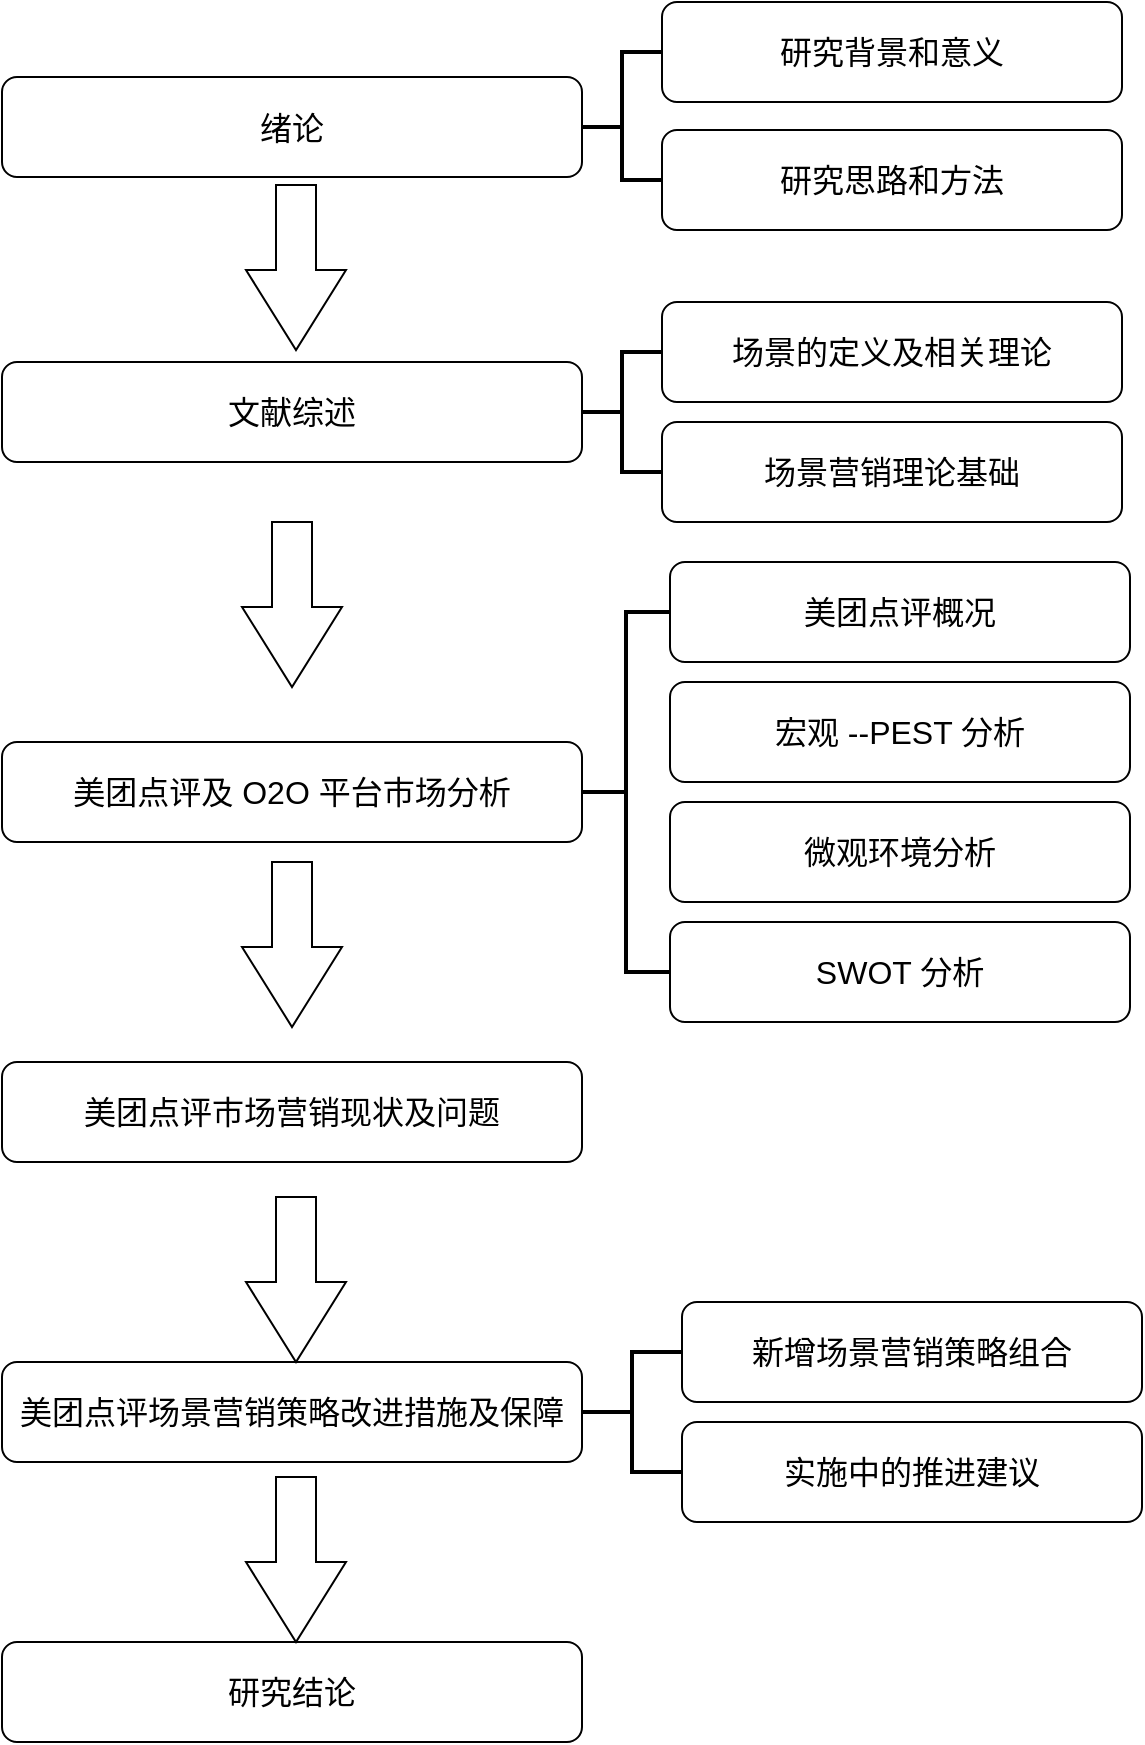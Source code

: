 <mxfile version="17.1.2" type="github" pages="6">
  <diagram id="SaLpI0_s9lk5tGEbdPId" name="论文结构">
    <mxGraphModel dx="1422" dy="839" grid="1" gridSize="10" guides="1" tooltips="1" connect="1" arrows="1" fold="1" page="1" pageScale="1" pageWidth="827" pageHeight="1169" math="0" shadow="0">
      <root>
        <mxCell id="0" />
        <mxCell id="1" parent="0" />
        <mxCell id="WxnzLoYYmN1zZSsANd7I-31" style="edgeStyle=orthogonalEdgeStyle;rounded=0;orthogonalLoop=1;jettySize=auto;html=1;entryX=0;entryY=0.5;entryDx=0;entryDy=0;fontSize=16;startArrow=none;startFill=0;endArrow=none;endFill=0;strokeWidth=2;" parent="1" source="WxnzLoYYmN1zZSsANd7I-1" target="WxnzLoYYmN1zZSsANd7I-8" edge="1">
          <mxGeometry relative="1" as="geometry" />
        </mxCell>
        <mxCell id="WxnzLoYYmN1zZSsANd7I-32" style="edgeStyle=orthogonalEdgeStyle;rounded=0;orthogonalLoop=1;jettySize=auto;html=1;entryX=0;entryY=0.5;entryDx=0;entryDy=0;fontSize=16;startArrow=none;startFill=0;endArrow=none;endFill=0;strokeWidth=2;" parent="1" source="WxnzLoYYmN1zZSsANd7I-1" target="WxnzLoYYmN1zZSsANd7I-9" edge="1">
          <mxGeometry relative="1" as="geometry" />
        </mxCell>
        <mxCell id="WxnzLoYYmN1zZSsANd7I-1" value="绪论" style="rounded=1;whiteSpace=wrap;html=1;fontSize=16;" parent="1" vertex="1">
          <mxGeometry x="80" y="237.5" width="290" height="50" as="geometry" />
        </mxCell>
        <mxCell id="WxnzLoYYmN1zZSsANd7I-33" style="edgeStyle=orthogonalEdgeStyle;rounded=0;orthogonalLoop=1;jettySize=auto;html=1;entryX=0;entryY=0.5;entryDx=0;entryDy=0;fontSize=16;startArrow=none;startFill=0;endArrow=none;endFill=0;strokeWidth=2;" parent="1" source="WxnzLoYYmN1zZSsANd7I-2" target="WxnzLoYYmN1zZSsANd7I-12" edge="1">
          <mxGeometry relative="1" as="geometry" />
        </mxCell>
        <mxCell id="WxnzLoYYmN1zZSsANd7I-34" style="edgeStyle=orthogonalEdgeStyle;rounded=0;orthogonalLoop=1;jettySize=auto;html=1;entryX=0;entryY=0.5;entryDx=0;entryDy=0;fontSize=16;startArrow=none;startFill=0;endArrow=none;endFill=0;strokeWidth=2;" parent="1" source="WxnzLoYYmN1zZSsANd7I-2" target="WxnzLoYYmN1zZSsANd7I-13" edge="1">
          <mxGeometry relative="1" as="geometry" />
        </mxCell>
        <mxCell id="WxnzLoYYmN1zZSsANd7I-2" value="文献综述" style="rounded=1;whiteSpace=wrap;html=1;fontSize=16;" parent="1" vertex="1">
          <mxGeometry x="80" y="380" width="290" height="50" as="geometry" />
        </mxCell>
        <mxCell id="WxnzLoYYmN1zZSsANd7I-35" style="edgeStyle=orthogonalEdgeStyle;rounded=0;orthogonalLoop=1;jettySize=auto;html=1;entryX=0;entryY=0.5;entryDx=0;entryDy=0;fontSize=16;startArrow=none;startFill=0;endArrow=none;endFill=0;strokeWidth=2;" parent="1" source="WxnzLoYYmN1zZSsANd7I-3" target="WxnzLoYYmN1zZSsANd7I-14" edge="1">
          <mxGeometry relative="1" as="geometry" />
        </mxCell>
        <mxCell id="WxnzLoYYmN1zZSsANd7I-36" style="edgeStyle=orthogonalEdgeStyle;rounded=0;orthogonalLoop=1;jettySize=auto;html=1;entryX=0;entryY=0.5;entryDx=0;entryDy=0;fontSize=16;startArrow=none;startFill=0;endArrow=none;endFill=0;strokeWidth=2;" parent="1" source="WxnzLoYYmN1zZSsANd7I-3" target="WxnzLoYYmN1zZSsANd7I-17" edge="1">
          <mxGeometry relative="1" as="geometry" />
        </mxCell>
        <mxCell id="WxnzLoYYmN1zZSsANd7I-3" value="美团点评及 O2O 平台市场分析" style="rounded=1;whiteSpace=wrap;html=1;fontSize=16;" parent="1" vertex="1">
          <mxGeometry x="80" y="570" width="290" height="50" as="geometry" />
        </mxCell>
        <mxCell id="WxnzLoYYmN1zZSsANd7I-4" value="美团点评市场营销现状及问题" style="rounded=1;whiteSpace=wrap;html=1;fontSize=16;" parent="1" vertex="1">
          <mxGeometry x="80" y="730" width="290" height="50" as="geometry" />
        </mxCell>
        <mxCell id="WxnzLoYYmN1zZSsANd7I-23" style="edgeStyle=orthogonalEdgeStyle;rounded=0;orthogonalLoop=1;jettySize=auto;html=1;entryX=0;entryY=0.5;entryDx=0;entryDy=0;fontSize=16;strokeWidth=2;startArrow=none;startFill=0;endArrow=none;endFill=0;" parent="1" source="WxnzLoYYmN1zZSsANd7I-5" target="WxnzLoYYmN1zZSsANd7I-20" edge="1">
          <mxGeometry relative="1" as="geometry" />
        </mxCell>
        <mxCell id="WxnzLoYYmN1zZSsANd7I-24" style="edgeStyle=orthogonalEdgeStyle;rounded=0;orthogonalLoop=1;jettySize=auto;html=1;entryX=0;entryY=0.5;entryDx=0;entryDy=0;fontSize=16;strokeWidth=2;endArrow=none;endFill=0;" parent="1" source="WxnzLoYYmN1zZSsANd7I-5" target="WxnzLoYYmN1zZSsANd7I-21" edge="1">
          <mxGeometry relative="1" as="geometry" />
        </mxCell>
        <mxCell id="WxnzLoYYmN1zZSsANd7I-5" value="美团点评场景营销策略改进措施及保障" style="rounded=1;whiteSpace=wrap;html=1;fontSize=16;" parent="1" vertex="1">
          <mxGeometry x="80" y="880" width="290" height="50" as="geometry" />
        </mxCell>
        <mxCell id="WxnzLoYYmN1zZSsANd7I-6" value="研究结论" style="rounded=1;whiteSpace=wrap;html=1;fontSize=16;" parent="1" vertex="1">
          <mxGeometry x="80" y="1020" width="290" height="50" as="geometry" />
        </mxCell>
        <mxCell id="WxnzLoYYmN1zZSsANd7I-8" value="研究背景和意义" style="rounded=1;whiteSpace=wrap;html=1;fontSize=16;" parent="1" vertex="1">
          <mxGeometry x="410" y="200" width="230" height="50" as="geometry" />
        </mxCell>
        <mxCell id="WxnzLoYYmN1zZSsANd7I-9" value="研究思路和方法" style="rounded=1;whiteSpace=wrap;html=1;fontSize=16;" parent="1" vertex="1">
          <mxGeometry x="410" y="264" width="230" height="50" as="geometry" />
        </mxCell>
        <mxCell id="WxnzLoYYmN1zZSsANd7I-12" value="场景的定义及相关理论" style="rounded=1;whiteSpace=wrap;html=1;fontSize=16;" parent="1" vertex="1">
          <mxGeometry x="410" y="350" width="230" height="50" as="geometry" />
        </mxCell>
        <mxCell id="WxnzLoYYmN1zZSsANd7I-13" value="场景营销理论基础" style="rounded=1;whiteSpace=wrap;html=1;fontSize=16;" parent="1" vertex="1">
          <mxGeometry x="410" y="410" width="230" height="50" as="geometry" />
        </mxCell>
        <mxCell id="WxnzLoYYmN1zZSsANd7I-14" value="美团点评概况" style="rounded=1;whiteSpace=wrap;html=1;fontSize=16;" parent="1" vertex="1">
          <mxGeometry x="414" y="480" width="230" height="50" as="geometry" />
        </mxCell>
        <mxCell id="WxnzLoYYmN1zZSsANd7I-15" value="宏观 --PEST 分析" style="rounded=1;whiteSpace=wrap;html=1;fontSize=16;" parent="1" vertex="1">
          <mxGeometry x="414" y="540" width="230" height="50" as="geometry" />
        </mxCell>
        <mxCell id="WxnzLoYYmN1zZSsANd7I-16" value="微观环境分析" style="rounded=1;whiteSpace=wrap;html=1;fontSize=16;" parent="1" vertex="1">
          <mxGeometry x="414" y="600" width="230" height="50" as="geometry" />
        </mxCell>
        <mxCell id="WxnzLoYYmN1zZSsANd7I-17" value="SWOT 分析" style="rounded=1;whiteSpace=wrap;html=1;fontSize=16;" parent="1" vertex="1">
          <mxGeometry x="414" y="660" width="230" height="50" as="geometry" />
        </mxCell>
        <mxCell id="WxnzLoYYmN1zZSsANd7I-20" value="新增场景营销策略组合" style="rounded=1;whiteSpace=wrap;html=1;fontSize=16;" parent="1" vertex="1">
          <mxGeometry x="420" y="850" width="230" height="50" as="geometry" />
        </mxCell>
        <mxCell id="WxnzLoYYmN1zZSsANd7I-21" value="实施中的推进建议" style="rounded=1;whiteSpace=wrap;html=1;fontSize=16;" parent="1" vertex="1">
          <mxGeometry x="420" y="910" width="230" height="50" as="geometry" />
        </mxCell>
        <mxCell id="WxnzLoYYmN1zZSsANd7I-25" value="" style="html=1;shadow=0;dashed=0;align=center;verticalAlign=middle;shape=mxgraph.arrows2.arrow;dy=0.6;dx=40;direction=south;notch=0;fontSize=16;" parent="1" vertex="1">
          <mxGeometry x="202" y="291.5" width="50" height="82.5" as="geometry" />
        </mxCell>
        <mxCell id="WxnzLoYYmN1zZSsANd7I-27" value="" style="html=1;shadow=0;dashed=0;align=center;verticalAlign=middle;shape=mxgraph.arrows2.arrow;dy=0.6;dx=40;direction=south;notch=0;fontSize=16;" parent="1" vertex="1">
          <mxGeometry x="200" y="460" width="50" height="82.5" as="geometry" />
        </mxCell>
        <mxCell id="WxnzLoYYmN1zZSsANd7I-28" value="" style="html=1;shadow=0;dashed=0;align=center;verticalAlign=middle;shape=mxgraph.arrows2.arrow;dy=0.6;dx=40;direction=south;notch=0;fontSize=16;" parent="1" vertex="1">
          <mxGeometry x="200" y="630" width="50" height="82.5" as="geometry" />
        </mxCell>
        <mxCell id="WxnzLoYYmN1zZSsANd7I-29" value="" style="html=1;shadow=0;dashed=0;align=center;verticalAlign=middle;shape=mxgraph.arrows2.arrow;dy=0.6;dx=40;direction=south;notch=0;fontSize=16;" parent="1" vertex="1">
          <mxGeometry x="202" y="937.5" width="50" height="82.5" as="geometry" />
        </mxCell>
        <mxCell id="WxnzLoYYmN1zZSsANd7I-30" value="" style="html=1;shadow=0;dashed=0;align=center;verticalAlign=middle;shape=mxgraph.arrows2.arrow;dy=0.6;dx=40;direction=south;notch=0;fontSize=16;" parent="1" vertex="1">
          <mxGeometry x="202" y="797.5" width="50" height="82.5" as="geometry" />
        </mxCell>
      </root>
    </mxGraphModel>
  </diagram>
  <diagram id="f8yG4Jk8-3YzbyfWrnyL" name="论文结构-en">
    <mxGraphModel dx="1422" dy="839" grid="1" gridSize="10" guides="1" tooltips="1" connect="1" arrows="1" fold="1" page="1" pageScale="1" pageWidth="827" pageHeight="1169" math="0" shadow="0">
      <root>
        <mxCell id="KFVyZNRwp_FiJ-q7s_vC-0" />
        <mxCell id="KFVyZNRwp_FiJ-q7s_vC-1" parent="KFVyZNRwp_FiJ-q7s_vC-0" />
        <mxCell id="KFVyZNRwp_FiJ-q7s_vC-2" style="edgeStyle=orthogonalEdgeStyle;rounded=0;orthogonalLoop=1;jettySize=auto;html=1;entryX=0;entryY=0.5;entryDx=0;entryDy=0;fontSize=12;startArrow=none;startFill=0;endArrow=none;endFill=0;strokeWidth=2;fontFamily=Times New Roman;" parent="KFVyZNRwp_FiJ-q7s_vC-1" source="KFVyZNRwp_FiJ-q7s_vC-4" target="KFVyZNRwp_FiJ-q7s_vC-16" edge="1">
          <mxGeometry relative="1" as="geometry" />
        </mxCell>
        <mxCell id="KFVyZNRwp_FiJ-q7s_vC-3" style="edgeStyle=orthogonalEdgeStyle;rounded=0;orthogonalLoop=1;jettySize=auto;html=1;entryX=0;entryY=0.5;entryDx=0;entryDy=0;fontSize=12;startArrow=none;startFill=0;endArrow=none;endFill=0;strokeWidth=2;fontFamily=Times New Roman;" parent="KFVyZNRwp_FiJ-q7s_vC-1" source="KFVyZNRwp_FiJ-q7s_vC-4" target="KFVyZNRwp_FiJ-q7s_vC-17" edge="1">
          <mxGeometry relative="1" as="geometry" />
        </mxCell>
        <mxCell id="KFVyZNRwp_FiJ-q7s_vC-4" value="Introduction" style="rounded=1;whiteSpace=wrap;html=1;fontSize=12;fontFamily=Times New Roman;" parent="KFVyZNRwp_FiJ-q7s_vC-1" vertex="1">
          <mxGeometry x="80" y="384.5" width="290" height="50" as="geometry" />
        </mxCell>
        <mxCell id="KFVyZNRwp_FiJ-q7s_vC-5" style="edgeStyle=orthogonalEdgeStyle;rounded=0;orthogonalLoop=1;jettySize=auto;html=1;entryX=0;entryY=0.5;entryDx=0;entryDy=0;fontSize=16;startArrow=none;startFill=0;endArrow=none;endFill=0;strokeWidth=2;" parent="KFVyZNRwp_FiJ-q7s_vC-1" edge="1">
          <mxGeometry relative="1" as="geometry">
            <mxPoint x="370" y="405" as="sourcePoint" />
          </mxGeometry>
        </mxCell>
        <mxCell id="KFVyZNRwp_FiJ-q7s_vC-6" style="edgeStyle=orthogonalEdgeStyle;rounded=0;orthogonalLoop=1;jettySize=auto;html=1;entryX=0;entryY=0.5;entryDx=0;entryDy=0;fontSize=16;startArrow=none;startFill=0;endArrow=none;endFill=0;strokeWidth=2;" parent="KFVyZNRwp_FiJ-q7s_vC-1" edge="1">
          <mxGeometry relative="1" as="geometry">
            <mxPoint x="370" y="405" as="sourcePoint" />
          </mxGeometry>
        </mxCell>
        <mxCell id="KFVyZNRwp_FiJ-q7s_vC-8" style="edgeStyle=orthogonalEdgeStyle;rounded=0;orthogonalLoop=1;jettySize=auto;html=1;entryX=0;entryY=0.5;entryDx=0;entryDy=0;fontSize=12;startArrow=none;startFill=0;endArrow=none;endFill=0;strokeWidth=2;fontFamily=Times New Roman;" parent="KFVyZNRwp_FiJ-q7s_vC-1" source="KFVyZNRwp_FiJ-q7s_vC-10" target="KFVyZNRwp_FiJ-q7s_vC-20" edge="1">
          <mxGeometry relative="1" as="geometry" />
        </mxCell>
        <mxCell id="KFVyZNRwp_FiJ-q7s_vC-9" style="edgeStyle=orthogonalEdgeStyle;rounded=0;orthogonalLoop=1;jettySize=auto;html=1;entryX=0;entryY=0.5;entryDx=0;entryDy=0;fontSize=12;startArrow=none;startFill=0;endArrow=none;endFill=0;strokeWidth=2;fontFamily=Times New Roman;" parent="KFVyZNRwp_FiJ-q7s_vC-1" source="KFVyZNRwp_FiJ-q7s_vC-10" target="KFVyZNRwp_FiJ-q7s_vC-23" edge="1">
          <mxGeometry relative="1" as="geometry" />
        </mxCell>
        <mxCell id="KFVyZNRwp_FiJ-q7s_vC-10" value="Market Analysis of Meituan Dianping and O2O Platform" style="rounded=1;whiteSpace=wrap;html=1;fontSize=12;fontFamily=Times New Roman;" parent="KFVyZNRwp_FiJ-q7s_vC-1" vertex="1">
          <mxGeometry x="80" y="570" width="290" height="50" as="geometry" />
        </mxCell>
        <mxCell id="KFVyZNRwp_FiJ-q7s_vC-11" value="Current state of marketing and problems of Meituan Dianping" style="rounded=1;whiteSpace=wrap;html=1;fontSize=12;fontFamily=Times New Roman;" parent="KFVyZNRwp_FiJ-q7s_vC-1" vertex="1">
          <mxGeometry x="80" y="730" width="290" height="50" as="geometry" />
        </mxCell>
        <mxCell id="KFVyZNRwp_FiJ-q7s_vC-12" style="edgeStyle=orthogonalEdgeStyle;rounded=0;orthogonalLoop=1;jettySize=auto;html=1;entryX=0;entryY=0.5;entryDx=0;entryDy=0;fontSize=12;strokeWidth=2;startArrow=none;startFill=0;endArrow=none;endFill=0;fontFamily=Times New Roman;" parent="KFVyZNRwp_FiJ-q7s_vC-1" source="KFVyZNRwp_FiJ-q7s_vC-14" target="KFVyZNRwp_FiJ-q7s_vC-24" edge="1">
          <mxGeometry relative="1" as="geometry" />
        </mxCell>
        <mxCell id="KFVyZNRwp_FiJ-q7s_vC-13" style="edgeStyle=orthogonalEdgeStyle;rounded=0;orthogonalLoop=1;jettySize=auto;html=1;entryX=0;entryY=0.5;entryDx=0;entryDy=0;fontSize=12;strokeWidth=2;endArrow=none;endFill=0;fontFamily=Times New Roman;" parent="KFVyZNRwp_FiJ-q7s_vC-1" source="KFVyZNRwp_FiJ-q7s_vC-14" target="KFVyZNRwp_FiJ-q7s_vC-25" edge="1">
          <mxGeometry relative="1" as="geometry" />
        </mxCell>
        <mxCell id="KFVyZNRwp_FiJ-q7s_vC-14" value="Meituan Dianping Scene Marketing Strategy Improvement Measures and Guarantees" style="rounded=1;whiteSpace=wrap;html=1;fontSize=12;fontFamily=Times New Roman;" parent="KFVyZNRwp_FiJ-q7s_vC-1" vertex="1">
          <mxGeometry x="80" y="880" width="290" height="50" as="geometry" />
        </mxCell>
        <mxCell id="KFVyZNRwp_FiJ-q7s_vC-15" value="Research conclusions" style="rounded=1;whiteSpace=wrap;html=1;fontSize=12;fontFamily=Times New Roman;" parent="KFVyZNRwp_FiJ-q7s_vC-1" vertex="1">
          <mxGeometry x="80" y="1020" width="290" height="50" as="geometry" />
        </mxCell>
        <mxCell id="KFVyZNRwp_FiJ-q7s_vC-16" value="Background and significance of the study" style="rounded=1;whiteSpace=wrap;html=1;fontSize=12;fontFamily=Times New Roman;" parent="KFVyZNRwp_FiJ-q7s_vC-1" vertex="1">
          <mxGeometry x="410" y="347" width="320" height="50" as="geometry" />
        </mxCell>
        <mxCell id="KFVyZNRwp_FiJ-q7s_vC-17" value="Research ideas and methods" style="rounded=1;whiteSpace=wrap;html=1;fontSize=12;fontFamily=Times New Roman;" parent="KFVyZNRwp_FiJ-q7s_vC-1" vertex="1">
          <mxGeometry x="410" y="411" width="320" height="50" as="geometry" />
        </mxCell>
        <mxCell id="KFVyZNRwp_FiJ-q7s_vC-20" value="Overview of Meituan Dianping" style="rounded=1;whiteSpace=wrap;html=1;fontSize=12;fontFamily=Times New Roman;" parent="KFVyZNRwp_FiJ-q7s_vC-1" vertex="1">
          <mxGeometry x="414" y="480" width="316" height="50" as="geometry" />
        </mxCell>
        <mxCell id="KFVyZNRwp_FiJ-q7s_vC-21" value="Macro --PEST analysis" style="rounded=1;whiteSpace=wrap;html=1;fontSize=12;fontFamily=Times New Roman;" parent="KFVyZNRwp_FiJ-q7s_vC-1" vertex="1">
          <mxGeometry x="414" y="540" width="316" height="50" as="geometry" />
        </mxCell>
        <mxCell id="KFVyZNRwp_FiJ-q7s_vC-22" value="Micro-environmental analysis" style="rounded=1;whiteSpace=wrap;html=1;fontSize=12;fontFamily=Times New Roman;" parent="KFVyZNRwp_FiJ-q7s_vC-1" vertex="1">
          <mxGeometry x="414" y="600" width="316" height="50" as="geometry" />
        </mxCell>
        <mxCell id="KFVyZNRwp_FiJ-q7s_vC-23" value="SWOT analysis" style="rounded=1;whiteSpace=wrap;html=1;fontSize=12;fontFamily=Times New Roman;" parent="KFVyZNRwp_FiJ-q7s_vC-1" vertex="1">
          <mxGeometry x="414" y="660" width="316" height="50" as="geometry" />
        </mxCell>
        <mxCell id="KFVyZNRwp_FiJ-q7s_vC-24" value="New scenario marketing strategy combinations" style="rounded=1;whiteSpace=wrap;html=1;fontSize=12;fontFamily=Times New Roman;" parent="KFVyZNRwp_FiJ-q7s_vC-1" vertex="1">
          <mxGeometry x="420" y="850" width="310" height="50" as="geometry" />
        </mxCell>
        <mxCell id="KFVyZNRwp_FiJ-q7s_vC-25" value="Recommendations for advancement in implementation" style="rounded=1;whiteSpace=wrap;html=1;fontSize=12;fontFamily=Times New Roman;" parent="KFVyZNRwp_FiJ-q7s_vC-1" vertex="1">
          <mxGeometry x="420" y="910" width="310" height="50" as="geometry" />
        </mxCell>
        <mxCell id="KFVyZNRwp_FiJ-q7s_vC-27" value="" style="html=1;shadow=0;dashed=0;align=center;verticalAlign=middle;shape=mxgraph.arrows2.arrow;dy=0.6;dx=40;direction=south;notch=0;fontSize=12;fontFamily=Times New Roman;" parent="KFVyZNRwp_FiJ-q7s_vC-1" vertex="1">
          <mxGeometry x="200" y="460" width="50" height="82.5" as="geometry" />
        </mxCell>
        <mxCell id="KFVyZNRwp_FiJ-q7s_vC-28" value="" style="html=1;shadow=0;dashed=0;align=center;verticalAlign=middle;shape=mxgraph.arrows2.arrow;dy=0.6;dx=40;direction=south;notch=0;fontSize=12;fontFamily=Times New Roman;" parent="KFVyZNRwp_FiJ-q7s_vC-1" vertex="1">
          <mxGeometry x="200" y="630" width="50" height="82.5" as="geometry" />
        </mxCell>
        <mxCell id="KFVyZNRwp_FiJ-q7s_vC-29" value="" style="html=1;shadow=0;dashed=0;align=center;verticalAlign=middle;shape=mxgraph.arrows2.arrow;dy=0.6;dx=40;direction=south;notch=0;fontSize=12;fontFamily=Times New Roman;" parent="KFVyZNRwp_FiJ-q7s_vC-1" vertex="1">
          <mxGeometry x="202" y="937.5" width="50" height="82.5" as="geometry" />
        </mxCell>
        <mxCell id="KFVyZNRwp_FiJ-q7s_vC-30" value="" style="html=1;shadow=0;dashed=0;align=center;verticalAlign=middle;shape=mxgraph.arrows2.arrow;dy=0.6;dx=40;direction=south;notch=0;fontSize=12;fontFamily=Times New Roman;" parent="KFVyZNRwp_FiJ-q7s_vC-1" vertex="1">
          <mxGeometry x="202" y="797.5" width="50" height="82.5" as="geometry" />
        </mxCell>
      </root>
    </mxGraphModel>
  </diagram>
  <diagram id="FEn8G0xKSpfOC3mdVm0K" name="美团点评融资历程">
    <mxGraphModel dx="1422" dy="839" grid="1" gridSize="10" guides="1" tooltips="1" connect="1" arrows="1" fold="1" page="1" pageScale="1" pageWidth="827" pageHeight="1169" math="0" shadow="0">
      <root>
        <mxCell id="fUAXS0B96U9KjDVfLCbQ-0" />
        <mxCell id="fUAXS0B96U9KjDVfLCbQ-1" parent="fUAXS0B96U9KjDVfLCbQ-0" />
        <mxCell id="fUAXS0B96U9KjDVfLCbQ-2" value="" style="endArrow=classic;html=1;rounded=0;fontSize=14;strokeWidth=2;dashed=1;fillColor=#1ba1e2;strokeColor=#006EAF;startArrow=none;" parent="fUAXS0B96U9KjDVfLCbQ-1" source="fUAXS0B96U9KjDVfLCbQ-9" edge="1">
          <mxGeometry width="50" height="50" relative="1" as="geometry">
            <mxPoint x="90" y="390" as="sourcePoint" />
            <mxPoint x="1410" y="390" as="targetPoint" />
          </mxGeometry>
        </mxCell>
        <mxCell id="fUAXS0B96U9KjDVfLCbQ-6" style="edgeStyle=orthogonalEdgeStyle;rounded=0;orthogonalLoop=1;jettySize=auto;html=1;entryX=0.5;entryY=0;entryDx=0;entryDy=0;fontSize=14;startArrow=none;startFill=0;endArrow=none;endFill=0;strokeWidth=2;fillColor=#f0a30a;strokeColor=#BD7000;" parent="fUAXS0B96U9KjDVfLCbQ-1" source="fUAXS0B96U9KjDVfLCbQ-5" target="fUAXS0B96U9KjDVfLCbQ-3" edge="1">
          <mxGeometry relative="1" as="geometry" />
        </mxCell>
        <mxCell id="fUAXS0B96U9KjDVfLCbQ-8" value="&lt;span style=&quot;background-color: rgb(248, 249, 250); font-size: 14px;&quot;&gt;A轮融资&lt;/span&gt;" style="edgeLabel;html=1;align=center;verticalAlign=middle;resizable=0;points=[];fontSize=14;" parent="fUAXS0B96U9KjDVfLCbQ-6" vertex="1" connectable="0">
          <mxGeometry x="0.21" y="-3" relative="1" as="geometry">
            <mxPoint as="offset" />
          </mxGeometry>
        </mxCell>
        <mxCell id="fUAXS0B96U9KjDVfLCbQ-5" value="1200万美元红山融资" style="rounded=1;whiteSpace=wrap;html=1;fontSize=14;fillColor=#f0a30a;fontColor=#000000;strokeColor=#BD7000;" parent="fUAXS0B96U9KjDVfLCbQ-1" vertex="1">
          <mxGeometry x="266" y="200" width="102" height="60" as="geometry" />
        </mxCell>
        <mxCell id="vPQOu6jZcGdmbpUdyBYD-0" style="edgeStyle=orthogonalEdgeStyle;rounded=0;orthogonalLoop=1;jettySize=auto;html=1;fontColor=#FFFFFF;strokeWidth=2;fillColor=#6d8764;strokeColor=#3A5431;endArrow=none;endFill=0;fontSize=14;" edge="1" parent="fUAXS0B96U9KjDVfLCbQ-1" source="fUAXS0B96U9KjDVfLCbQ-9" target="fUAXS0B96U9KjDVfLCbQ-11">
          <mxGeometry relative="1" as="geometry" />
        </mxCell>
        <mxCell id="vPQOu6jZcGdmbpUdyBYD-2" value="B轮" style="edgeLabel;html=1;align=center;verticalAlign=middle;resizable=0;points=[];fontSize=14;fontColor=#000000;" vertex="1" connectable="0" parent="vPQOu6jZcGdmbpUdyBYD-0">
          <mxGeometry x="0.107" y="-2" relative="1" as="geometry">
            <mxPoint as="offset" />
          </mxGeometry>
        </mxCell>
        <mxCell id="fUAXS0B96U9KjDVfLCbQ-9" value="" style="ellipse;whiteSpace=wrap;html=1;aspect=fixed;fontSize=14;fillColor=#6d8764;strokeColor=#3A5431;fontColor=#ffffff;" parent="fUAXS0B96U9KjDVfLCbQ-1" vertex="1">
          <mxGeometry x="407" y="370" width="38" height="38" as="geometry" />
        </mxCell>
        <mxCell id="fUAXS0B96U9KjDVfLCbQ-10" value="" style="endArrow=none;html=1;rounded=0;fontSize=14;strokeWidth=2;dashed=1;fillColor=#1ba1e2;strokeColor=#006EAF;" parent="fUAXS0B96U9KjDVfLCbQ-1" target="fUAXS0B96U9KjDVfLCbQ-9" edge="1">
          <mxGeometry width="50" height="50" relative="1" as="geometry">
            <mxPoint x="220" y="390" as="sourcePoint" />
            <mxPoint x="1143.333" y="390" as="targetPoint" />
          </mxGeometry>
        </mxCell>
        <mxCell id="fUAXS0B96U9KjDVfLCbQ-11" value="5000万美元&lt;br style=&quot;font-size: 14px;&quot;&gt;阿里巴巴&lt;br style=&quot;font-size: 14px;&quot;&gt;红杉资本" style="rounded=1;whiteSpace=wrap;html=1;fontSize=14;fillColor=#6d8764;fontColor=#ffffff;strokeColor=#3A5431;" parent="fUAXS0B96U9KjDVfLCbQ-1" vertex="1">
          <mxGeometry x="366" y="520" width="120" height="60" as="geometry" />
        </mxCell>
        <mxCell id="vPQOu6jZcGdmbpUdyBYD-1" value="2010.8" style="text;html=1;strokeColor=none;fillColor=none;align=center;verticalAlign=middle;whiteSpace=wrap;rounded=0;fontColor=#000000;fontSize=14;" vertex="1" parent="fUAXS0B96U9KjDVfLCbQ-1">
          <mxGeometry x="287" y="420" width="60" height="30" as="geometry" />
        </mxCell>
        <mxCell id="vPQOu6jZcGdmbpUdyBYD-5" value="" style="ellipse;whiteSpace=wrap;html=1;aspect=fixed;fontSize=14;fillColor=#f0a30a;strokeColor=#BD7000;fontColor=#000000;" vertex="1" parent="fUAXS0B96U9KjDVfLCbQ-1">
          <mxGeometry x="502" y="370" width="38" height="38" as="geometry" />
        </mxCell>
        <mxCell id="vPQOu6jZcGdmbpUdyBYD-7" style="edgeStyle=orthogonalEdgeStyle;rounded=0;orthogonalLoop=1;jettySize=auto;html=1;entryX=0.5;entryY=0;entryDx=0;entryDy=0;fontSize=14;fontColor=#000000;endArrow=none;endFill=0;strokeWidth=2;fillColor=#f0a30a;strokeColor=#BD7000;" edge="1" parent="fUAXS0B96U9KjDVfLCbQ-1" source="vPQOu6jZcGdmbpUdyBYD-6" target="vPQOu6jZcGdmbpUdyBYD-5">
          <mxGeometry relative="1" as="geometry" />
        </mxCell>
        <mxCell id="vPQOu6jZcGdmbpUdyBYD-9" value="C轮" style="edgeLabel;html=1;align=center;verticalAlign=middle;resizable=0;points=[];fontSize=14;fontColor=#000000;" vertex="1" connectable="0" parent="vPQOu6jZcGdmbpUdyBYD-7">
          <mxGeometry x="-0.215" relative="1" as="geometry">
            <mxPoint as="offset" />
          </mxGeometry>
        </mxCell>
        <mxCell id="vPQOu6jZcGdmbpUdyBYD-6" value="3亿美元&lt;br&gt;估值约30亿美元&lt;br&gt;泛大西洋&lt;br&gt;红杉、阿里" style="rounded=1;whiteSpace=wrap;html=1;fontSize=14;fillColor=#f0a30a;fontColor=#000000;strokeColor=#BD7000;" vertex="1" parent="fUAXS0B96U9KjDVfLCbQ-1">
          <mxGeometry x="456.5" y="190" width="129" height="80" as="geometry" />
        </mxCell>
        <mxCell id="vPQOu6jZcGdmbpUdyBYD-8" value="2011.7" style="text;html=1;strokeColor=none;fillColor=none;align=center;verticalAlign=middle;whiteSpace=wrap;rounded=0;fontColor=#000000;fontSize=14;" vertex="1" parent="fUAXS0B96U9KjDVfLCbQ-1">
          <mxGeometry x="396" y="340" width="60" height="30" as="geometry" />
        </mxCell>
        <mxCell id="vPQOu6jZcGdmbpUdyBYD-10" value="2014.5" style="text;html=1;strokeColor=none;fillColor=none;align=center;verticalAlign=middle;whiteSpace=wrap;rounded=0;fontColor=#000000;fontSize=14;" vertex="1" parent="fUAXS0B96U9KjDVfLCbQ-1">
          <mxGeometry x="491" y="416" width="60" height="30" as="geometry" />
        </mxCell>
        <mxCell id="vPQOu6jZcGdmbpUdyBYD-11" value="" style="ellipse;whiteSpace=wrap;html=1;aspect=fixed;fontSize=14;fillColor=#76608a;strokeColor=#432D57;fontColor=#ffffff;" vertex="1" parent="fUAXS0B96U9KjDVfLCbQ-1">
          <mxGeometry x="613" y="370" width="38" height="38" as="geometry" />
        </mxCell>
        <mxCell id="vPQOu6jZcGdmbpUdyBYD-13" style="edgeStyle=orthogonalEdgeStyle;rounded=0;orthogonalLoop=1;jettySize=auto;html=1;entryX=0.5;entryY=1;entryDx=0;entryDy=0;fontSize=14;fontColor=#000000;endArrow=none;endFill=0;strokeWidth=2;fillColor=#76608a;strokeColor=#432D57;" edge="1" parent="fUAXS0B96U9KjDVfLCbQ-1" source="vPQOu6jZcGdmbpUdyBYD-12" target="vPQOu6jZcGdmbpUdyBYD-11">
          <mxGeometry relative="1" as="geometry" />
        </mxCell>
        <mxCell id="vPQOu6jZcGdmbpUdyBYD-15" value="D轮" style="edgeLabel;html=1;align=center;verticalAlign=middle;resizable=0;points=[];fontSize=14;fontColor=#000000;" vertex="1" connectable="0" parent="vPQOu6jZcGdmbpUdyBYD-13">
          <mxGeometry x="-0.345" relative="1" as="geometry">
            <mxPoint as="offset" />
          </mxGeometry>
        </mxCell>
        <mxCell id="vPQOu6jZcGdmbpUdyBYD-12" value="7亿美元&lt;br style=&quot;font-size: 14px&quot;&gt;估值约70亿美元" style="rounded=1;whiteSpace=wrap;html=1;fontSize=14;fillColor=#76608a;fontColor=#ffffff;strokeColor=#432D57;" vertex="1" parent="fUAXS0B96U9KjDVfLCbQ-1">
          <mxGeometry x="572" y="520" width="120" height="60" as="geometry" />
        </mxCell>
        <mxCell id="vPQOu6jZcGdmbpUdyBYD-14" value="2015.1" style="text;html=1;strokeColor=none;fillColor=none;align=center;verticalAlign=middle;whiteSpace=wrap;rounded=0;fontColor=#000000;fontSize=14;" vertex="1" parent="fUAXS0B96U9KjDVfLCbQ-1">
          <mxGeometry x="602" y="340" width="60" height="30" as="geometry" />
        </mxCell>
        <mxCell id="vPQOu6jZcGdmbpUdyBYD-16" value="" style="ellipse;whiteSpace=wrap;html=1;aspect=fixed;fontSize=14;fillColor=#a0522d;strokeColor=#6D1F00;fontColor=#ffffff;" vertex="1" parent="fUAXS0B96U9KjDVfLCbQ-1">
          <mxGeometry x="705.5" y="370" width="38" height="38" as="geometry" />
        </mxCell>
        <mxCell id="vPQOu6jZcGdmbpUdyBYD-18" style="edgeStyle=orthogonalEdgeStyle;rounded=0;orthogonalLoop=1;jettySize=auto;html=1;entryX=0.5;entryY=0;entryDx=0;entryDy=0;fontSize=14;fontColor=#000000;endArrow=none;endFill=0;strokeWidth=2;" edge="1" parent="fUAXS0B96U9KjDVfLCbQ-1" source="vPQOu6jZcGdmbpUdyBYD-17" target="vPQOu6jZcGdmbpUdyBYD-16">
          <mxGeometry relative="1" as="geometry" />
        </mxCell>
        <mxCell id="vPQOu6jZcGdmbpUdyBYD-17" value="美团网大众点评&lt;br&gt;宣布合并" style="rounded=1;whiteSpace=wrap;html=1;fontSize=14;fillColor=#a0522d;fontColor=#ffffff;strokeColor=#6D1F00;" vertex="1" parent="fUAXS0B96U9KjDVfLCbQ-1">
          <mxGeometry x="660" y="190" width="129" height="80" as="geometry" />
        </mxCell>
        <mxCell id="vPQOu6jZcGdmbpUdyBYD-19" value="2015.10" style="text;html=1;strokeColor=none;fillColor=none;align=center;verticalAlign=middle;whiteSpace=wrap;rounded=0;fontColor=#000000;fontSize=14;" vertex="1" parent="fUAXS0B96U9KjDVfLCbQ-1">
          <mxGeometry x="690" y="408" width="60" height="30" as="geometry" />
        </mxCell>
        <mxCell id="vPQOu6jZcGdmbpUdyBYD-20" value="" style="ellipse;whiteSpace=wrap;html=1;aspect=fixed;fontSize=14;fillColor=#b0e3e6;strokeColor=#0e8088;" vertex="1" parent="fUAXS0B96U9KjDVfLCbQ-1">
          <mxGeometry x="801" y="370" width="38" height="38" as="geometry" />
        </mxCell>
        <mxCell id="vPQOu6jZcGdmbpUdyBYD-22" style="edgeStyle=orthogonalEdgeStyle;rounded=0;orthogonalLoop=1;jettySize=auto;html=1;entryX=0.5;entryY=1;entryDx=0;entryDy=0;fontSize=14;fontColor=#000000;endArrow=none;endFill=0;strokeWidth=2;fillColor=#b0e3e6;strokeColor=#0e8088;" edge="1" parent="fUAXS0B96U9KjDVfLCbQ-1" source="vPQOu6jZcGdmbpUdyBYD-21" target="vPQOu6jZcGdmbpUdyBYD-20">
          <mxGeometry relative="1" as="geometry" />
        </mxCell>
        <mxCell id="vPQOu6jZcGdmbpUdyBYD-21" value="阿里退出" style="rounded=1;whiteSpace=wrap;html=1;fontSize=14;fillColor=#b0e3e6;strokeColor=#0e8088;" vertex="1" parent="fUAXS0B96U9KjDVfLCbQ-1">
          <mxGeometry x="760" y="520" width="120" height="60" as="geometry" />
        </mxCell>
        <mxCell id="vPQOu6jZcGdmbpUdyBYD-23" value="2015.11" style="text;html=1;strokeColor=none;fillColor=none;align=center;verticalAlign=middle;whiteSpace=wrap;rounded=0;fontColor=#000000;fontSize=14;" vertex="1" parent="fUAXS0B96U9KjDVfLCbQ-1">
          <mxGeometry x="790" y="340" width="60" height="30" as="geometry" />
        </mxCell>
        <mxCell id="vPQOu6jZcGdmbpUdyBYD-24" value="" style="ellipse;whiteSpace=wrap;html=1;aspect=fixed;fontSize=14;fillColor=#b1ddf0;strokeColor=#10739e;" vertex="1" parent="fUAXS0B96U9KjDVfLCbQ-1">
          <mxGeometry x="884.5" y="370" width="38" height="38" as="geometry" />
        </mxCell>
        <mxCell id="vPQOu6jZcGdmbpUdyBYD-26" style="edgeStyle=orthogonalEdgeStyle;rounded=0;orthogonalLoop=1;jettySize=auto;html=1;entryX=0.5;entryY=0;entryDx=0;entryDy=0;fontSize=14;fontColor=#000000;endArrow=none;endFill=0;strokeWidth=2;fillColor=#b1ddf0;strokeColor=#10739e;" edge="1" parent="fUAXS0B96U9KjDVfLCbQ-1" source="vPQOu6jZcGdmbpUdyBYD-25" target="vPQOu6jZcGdmbpUdyBYD-24">
          <mxGeometry relative="1" as="geometry" />
        </mxCell>
        <mxCell id="vPQOu6jZcGdmbpUdyBYD-27" value="E轮" style="edgeLabel;html=1;align=center;verticalAlign=middle;resizable=0;points=[];fontSize=14;fontColor=#000000;" vertex="1" connectable="0" parent="vPQOu6jZcGdmbpUdyBYD-26">
          <mxGeometry x="-0.22" y="-2" relative="1" as="geometry">
            <mxPoint as="offset" />
          </mxGeometry>
        </mxCell>
        <mxCell id="vPQOu6jZcGdmbpUdyBYD-25" value="33亿美元&lt;br&gt;估值180亿美元&lt;br&gt;腾讯等" style="rounded=1;whiteSpace=wrap;html=1;fontSize=14;fillColor=#b1ddf0;strokeColor=#10739e;" vertex="1" parent="fUAXS0B96U9KjDVfLCbQ-1">
          <mxGeometry x="839" y="190" width="129" height="80" as="geometry" />
        </mxCell>
        <mxCell id="vPQOu6jZcGdmbpUdyBYD-28" value="2016.1" style="text;html=1;strokeColor=none;fillColor=none;align=center;verticalAlign=middle;whiteSpace=wrap;rounded=0;fontColor=#000000;fontSize=14;" vertex="1" parent="fUAXS0B96U9KjDVfLCbQ-1">
          <mxGeometry x="873.5" y="416" width="60" height="30" as="geometry" />
        </mxCell>
        <mxCell id="vPQOu6jZcGdmbpUdyBYD-31" style="edgeStyle=orthogonalEdgeStyle;rounded=0;orthogonalLoop=1;jettySize=auto;html=1;entryX=0.5;entryY=0;entryDx=0;entryDy=0;fontSize=14;fontColor=#000000;endArrow=none;endFill=0;strokeWidth=2;fillColor=#fad7ac;strokeColor=#b46504;" edge="1" parent="fUAXS0B96U9KjDVfLCbQ-1" source="vPQOu6jZcGdmbpUdyBYD-29" target="vPQOu6jZcGdmbpUdyBYD-30">
          <mxGeometry relative="1" as="geometry" />
        </mxCell>
        <mxCell id="vPQOu6jZcGdmbpUdyBYD-29" value="" style="ellipse;whiteSpace=wrap;html=1;aspect=fixed;fontSize=14;fillColor=#fad7ac;strokeColor=#b46504;" vertex="1" parent="fUAXS0B96U9KjDVfLCbQ-1">
          <mxGeometry x="974.5" y="370" width="38" height="38" as="geometry" />
        </mxCell>
        <mxCell id="vPQOu6jZcGdmbpUdyBYD-30" value="战略投资&lt;br&gt;华润创业联合基金" style="rounded=1;whiteSpace=wrap;html=1;fontSize=14;fillColor=#fad7ac;strokeColor=#b46504;" vertex="1" parent="fUAXS0B96U9KjDVfLCbQ-1">
          <mxGeometry x="933.5" y="520" width="120" height="60" as="geometry" />
        </mxCell>
        <mxCell id="vPQOu6jZcGdmbpUdyBYD-32" value="2016.7" style="text;html=1;strokeColor=none;fillColor=none;align=center;verticalAlign=middle;whiteSpace=wrap;rounded=0;fontColor=#000000;fontSize=14;" vertex="1" parent="fUAXS0B96U9KjDVfLCbQ-1">
          <mxGeometry x="965" y="340" width="60" height="30" as="geometry" />
        </mxCell>
        <mxCell id="vPQOu6jZcGdmbpUdyBYD-34" value="" style="ellipse;whiteSpace=wrap;html=1;aspect=fixed;fontSize=14;fillColor=#fad9d5;strokeColor=#ae4132;" vertex="1" parent="fUAXS0B96U9KjDVfLCbQ-1">
          <mxGeometry x="1065.5" y="370" width="38" height="38" as="geometry" />
        </mxCell>
        <mxCell id="vPQOu6jZcGdmbpUdyBYD-36" style="edgeStyle=orthogonalEdgeStyle;rounded=0;orthogonalLoop=1;jettySize=auto;html=1;entryX=0.5;entryY=0;entryDx=0;entryDy=0;fontSize=14;fontColor=#000000;endArrow=none;endFill=0;strokeWidth=2;fillColor=#fad9d5;strokeColor=#ae4132;" edge="1" parent="fUAXS0B96U9KjDVfLCbQ-1" source="vPQOu6jZcGdmbpUdyBYD-35" target="vPQOu6jZcGdmbpUdyBYD-34">
          <mxGeometry relative="1" as="geometry" />
        </mxCell>
        <mxCell id="vPQOu6jZcGdmbpUdyBYD-35" value="40亿美元&lt;br&gt;估值300亿美元&lt;br&gt;腾讯等" style="rounded=1;whiteSpace=wrap;html=1;fontSize=14;fillColor=#fad9d5;strokeColor=#ae4132;" vertex="1" parent="fUAXS0B96U9KjDVfLCbQ-1">
          <mxGeometry x="1020" y="190" width="129" height="80" as="geometry" />
        </mxCell>
        <mxCell id="vPQOu6jZcGdmbpUdyBYD-37" value="2017.10" style="text;html=1;strokeColor=none;fillColor=none;align=center;verticalAlign=middle;whiteSpace=wrap;rounded=0;fontColor=#000000;fontSize=14;" vertex="1" parent="fUAXS0B96U9KjDVfLCbQ-1">
          <mxGeometry x="1054.5" y="408" width="60" height="30" as="geometry" />
        </mxCell>
        <mxCell id="fUAXS0B96U9KjDVfLCbQ-3" value="" style="ellipse;whiteSpace=wrap;html=1;aspect=fixed;fontSize=14;fillColor=#f0a30a;strokeColor=#BD7000;fontColor=#000000;" parent="fUAXS0B96U9KjDVfLCbQ-1" vertex="1">
          <mxGeometry x="298" y="370" width="38" height="38" as="geometry" />
        </mxCell>
        <mxCell id="vPQOu6jZcGdmbpUdyBYD-38" value="" style="ellipse;whiteSpace=wrap;html=1;aspect=fixed;fontSize=14;fillColor=#d0cee2;strokeColor=#56517e;" vertex="1" parent="fUAXS0B96U9KjDVfLCbQ-1">
          <mxGeometry x="1171" y="370" width="38" height="38" as="geometry" />
        </mxCell>
        <mxCell id="vPQOu6jZcGdmbpUdyBYD-40" style="edgeStyle=orthogonalEdgeStyle;rounded=0;orthogonalLoop=1;jettySize=auto;html=1;entryX=0.5;entryY=1;entryDx=0;entryDy=0;fontSize=14;fontColor=#000000;endArrow=none;endFill=0;strokeWidth=2;fillColor=#d0cee2;strokeColor=#56517e;" edge="1" parent="fUAXS0B96U9KjDVfLCbQ-1" source="vPQOu6jZcGdmbpUdyBYD-39" target="vPQOu6jZcGdmbpUdyBYD-38">
          <mxGeometry relative="1" as="geometry" />
        </mxCell>
        <mxCell id="vPQOu6jZcGdmbpUdyBYD-39" value="换股估值&lt;br&gt;390亿美元" style="rounded=1;whiteSpace=wrap;html=1;fontSize=14;fillColor=#d0cee2;strokeColor=#56517e;" vertex="1" parent="fUAXS0B96U9KjDVfLCbQ-1">
          <mxGeometry x="1130" y="520" width="120" height="60" as="geometry" />
        </mxCell>
        <mxCell id="vPQOu6jZcGdmbpUdyBYD-41" value="2018.4" style="text;html=1;strokeColor=none;fillColor=none;align=center;verticalAlign=middle;whiteSpace=wrap;rounded=0;fontColor=#000000;fontSize=14;" vertex="1" parent="fUAXS0B96U9KjDVfLCbQ-1">
          <mxGeometry x="1160" y="340" width="60" height="30" as="geometry" />
        </mxCell>
        <mxCell id="vPQOu6jZcGdmbpUdyBYD-42" value="" style="ellipse;whiteSpace=wrap;html=1;aspect=fixed;fontSize=14;fillColor=#bac8d3;strokeColor=#23445d;" vertex="1" parent="fUAXS0B96U9KjDVfLCbQ-1">
          <mxGeometry x="1295.5" y="370" width="38" height="38" as="geometry" />
        </mxCell>
        <mxCell id="vPQOu6jZcGdmbpUdyBYD-44" style="edgeStyle=orthogonalEdgeStyle;rounded=0;orthogonalLoop=1;jettySize=auto;html=1;entryX=0.5;entryY=0;entryDx=0;entryDy=0;fontSize=14;fontColor=#000000;endArrow=none;endFill=0;strokeWidth=2;fillColor=#bac8d3;strokeColor=#23445d;" edge="1" parent="fUAXS0B96U9KjDVfLCbQ-1" source="vPQOu6jZcGdmbpUdyBYD-43" target="vPQOu6jZcGdmbpUdyBYD-42">
          <mxGeometry relative="1" as="geometry" />
        </mxCell>
        <mxCell id="vPQOu6jZcGdmbpUdyBYD-43" value="美团点评&lt;br&gt;登录港交易所&lt;br&gt;市值约510亿美元" style="rounded=1;whiteSpace=wrap;html=1;fontSize=14;fillColor=#bac8d3;strokeColor=#23445d;" vertex="1" parent="fUAXS0B96U9KjDVfLCbQ-1">
          <mxGeometry x="1250" y="190" width="129" height="80" as="geometry" />
        </mxCell>
        <mxCell id="vPQOu6jZcGdmbpUdyBYD-45" value="2018.9" style="text;html=1;strokeColor=none;fillColor=none;align=center;verticalAlign=middle;whiteSpace=wrap;rounded=0;fontColor=#000000;fontSize=14;" vertex="1" parent="fUAXS0B96U9KjDVfLCbQ-1">
          <mxGeometry x="1284.5" y="408" width="60" height="30" as="geometry" />
        </mxCell>
      </root>
    </mxGraphModel>
  </diagram>
  <diagram name="美团点评融资历程-en" id="he2RqbUotxF6XB-zPSKB">
    <mxGraphModel dx="1422" dy="839" grid="1" gridSize="10" guides="1" tooltips="1" connect="1" arrows="1" fold="1" page="1" pageScale="1" pageWidth="827" pageHeight="1169" math="0" shadow="0">
      <root>
        <mxCell id="JAjAYBak4WdkFSeqcDpB-0" />
        <mxCell id="JAjAYBak4WdkFSeqcDpB-1" parent="JAjAYBak4WdkFSeqcDpB-0" />
        <mxCell id="JAjAYBak4WdkFSeqcDpB-2" value="" style="endArrow=classic;html=1;rounded=0;fontSize=14;strokeWidth=2;dashed=1;fillColor=#1ba1e2;strokeColor=#006EAF;startArrow=none;" edge="1" parent="JAjAYBak4WdkFSeqcDpB-1" source="JAjAYBak4WdkFSeqcDpB-8">
          <mxGeometry width="50" height="50" relative="1" as="geometry">
            <mxPoint x="90" y="390" as="sourcePoint" />
            <mxPoint x="1410" y="390" as="targetPoint" />
          </mxGeometry>
        </mxCell>
        <mxCell id="JAjAYBak4WdkFSeqcDpB-3" style="edgeStyle=orthogonalEdgeStyle;rounded=0;orthogonalLoop=1;jettySize=auto;html=1;entryX=0.5;entryY=0;entryDx=0;entryDy=0;fontSize=14;startArrow=none;startFill=0;endArrow=none;endFill=0;strokeWidth=2;fillColor=#f0a30a;strokeColor=#BD7000;" edge="1" parent="JAjAYBak4WdkFSeqcDpB-1" source="JAjAYBak4WdkFSeqcDpB-5" target="JAjAYBak4WdkFSeqcDpB-44">
          <mxGeometry relative="1" as="geometry" />
        </mxCell>
        <mxCell id="JAjAYBak4WdkFSeqcDpB-4" value="Series A Financing" style="edgeLabel;html=1;align=center;verticalAlign=middle;resizable=0;points=[];fontSize=14;" vertex="1" connectable="0" parent="JAjAYBak4WdkFSeqcDpB-3">
          <mxGeometry x="0.21" y="-3" relative="1" as="geometry">
            <mxPoint as="offset" />
          </mxGeometry>
        </mxCell>
        <mxCell id="JAjAYBak4WdkFSeqcDpB-5" value="$12 million Sequoia Capital" style="rounded=1;whiteSpace=wrap;html=1;fontSize=14;fillColor=#f0a30a;fontColor=#000000;strokeColor=#BD7000;" vertex="1" parent="JAjAYBak4WdkFSeqcDpB-1">
          <mxGeometry x="266" y="200" width="102" height="60" as="geometry" />
        </mxCell>
        <mxCell id="JAjAYBak4WdkFSeqcDpB-8" value="" style="ellipse;whiteSpace=wrap;html=1;aspect=fixed;fontSize=14;fillColor=#6d8764;strokeColor=#3A5431;fontColor=#ffffff;" vertex="1" parent="JAjAYBak4WdkFSeqcDpB-1">
          <mxGeometry x="407" y="370" width="38" height="38" as="geometry" />
        </mxCell>
        <mxCell id="JAjAYBak4WdkFSeqcDpB-9" value="" style="endArrow=none;html=1;rounded=0;fontSize=14;strokeWidth=2;dashed=1;fillColor=#1ba1e2;strokeColor=#006EAF;" edge="1" parent="JAjAYBak4WdkFSeqcDpB-1" target="JAjAYBak4WdkFSeqcDpB-8">
          <mxGeometry width="50" height="50" relative="1" as="geometry">
            <mxPoint x="220" y="390" as="sourcePoint" />
            <mxPoint x="1143.333" y="390" as="targetPoint" />
          </mxGeometry>
        </mxCell>
        <mxCell id="W-xnVSKG6UYo0rFKnP69-2" style="edgeStyle=orthogonalEdgeStyle;rounded=0;orthogonalLoop=1;jettySize=auto;html=1;entryX=0.5;entryY=1;entryDx=0;entryDy=0;fontFamily=Times New Roman;fontSize=14;fontColor=#000000;endArrow=none;endFill=0;strokeWidth=2;fillColor=#6d8764;strokeColor=#3A5431;" edge="1" parent="JAjAYBak4WdkFSeqcDpB-1" source="JAjAYBak4WdkFSeqcDpB-10" target="JAjAYBak4WdkFSeqcDpB-8">
          <mxGeometry relative="1" as="geometry" />
        </mxCell>
        <mxCell id="W-xnVSKG6UYo0rFKnP69-3" value="Series B financing" style="edgeLabel;html=1;align=center;verticalAlign=middle;resizable=0;points=[];fontSize=14;fontFamily=Times New Roman;fontColor=#000000;" vertex="1" connectable="0" parent="W-xnVSKG6UYo0rFKnP69-2">
          <mxGeometry x="-0.179" y="-2" relative="1" as="geometry">
            <mxPoint as="offset" />
          </mxGeometry>
        </mxCell>
        <mxCell id="JAjAYBak4WdkFSeqcDpB-10" value="&lt;div&gt;US$50 million&lt;/div&gt;&lt;div&gt;Alibaba&lt;/div&gt;&lt;div&gt;Sequoia Capital&lt;/div&gt;" style="rounded=1;whiteSpace=wrap;html=1;fontSize=14;fillColor=#6d8764;fontColor=#ffffff;strokeColor=#3A5431;" vertex="1" parent="JAjAYBak4WdkFSeqcDpB-1">
          <mxGeometry x="366" y="520" width="120" height="60" as="geometry" />
        </mxCell>
        <mxCell id="JAjAYBak4WdkFSeqcDpB-11" value="2010.8" style="text;html=1;strokeColor=none;fillColor=none;align=center;verticalAlign=middle;whiteSpace=wrap;rounded=0;fontColor=#000000;fontSize=14;" vertex="1" parent="JAjAYBak4WdkFSeqcDpB-1">
          <mxGeometry x="287" y="420" width="60" height="30" as="geometry" />
        </mxCell>
        <mxCell id="JAjAYBak4WdkFSeqcDpB-12" value="" style="ellipse;whiteSpace=wrap;html=1;aspect=fixed;fontSize=14;fillColor=#f0a30a;strokeColor=#BD7000;fontColor=#000000;" vertex="1" parent="JAjAYBak4WdkFSeqcDpB-1">
          <mxGeometry x="502" y="370" width="38" height="38" as="geometry" />
        </mxCell>
        <mxCell id="JAjAYBak4WdkFSeqcDpB-13" style="edgeStyle=orthogonalEdgeStyle;rounded=0;orthogonalLoop=1;jettySize=auto;html=1;entryX=0.5;entryY=0;entryDx=0;entryDy=0;fontSize=14;fontColor=#000000;endArrow=none;endFill=0;strokeWidth=2;fillColor=#f0a30a;strokeColor=#BD7000;" edge="1" parent="JAjAYBak4WdkFSeqcDpB-1" source="JAjAYBak4WdkFSeqcDpB-15" target="JAjAYBak4WdkFSeqcDpB-12">
          <mxGeometry relative="1" as="geometry" />
        </mxCell>
        <mxCell id="JAjAYBak4WdkFSeqcDpB-14" value="Series C financing" style="edgeLabel;html=1;align=center;verticalAlign=middle;resizable=0;points=[];fontSize=14;fontColor=#000000;" vertex="1" connectable="0" parent="JAjAYBak4WdkFSeqcDpB-13">
          <mxGeometry x="-0.215" relative="1" as="geometry">
            <mxPoint as="offset" />
          </mxGeometry>
        </mxCell>
        <mxCell id="JAjAYBak4WdkFSeqcDpB-15" value="&lt;div&gt;US$300 million&lt;/div&gt;&lt;div&gt;Valued at approximately US$3 billion&lt;/div&gt;&lt;div&gt;Pan Atlantic&lt;/div&gt;&lt;div&gt;Sequoia Capital, Alibaba&lt;/div&gt;" style="rounded=1;whiteSpace=wrap;html=1;fontSize=14;fillColor=#f0a30a;fontColor=#000000;strokeColor=#BD7000;" vertex="1" parent="JAjAYBak4WdkFSeqcDpB-1">
          <mxGeometry x="407" y="190" width="230" height="80" as="geometry" />
        </mxCell>
        <mxCell id="JAjAYBak4WdkFSeqcDpB-16" value="2011.7" style="text;html=1;strokeColor=none;fillColor=none;align=center;verticalAlign=middle;whiteSpace=wrap;rounded=0;fontColor=#000000;fontSize=14;" vertex="1" parent="JAjAYBak4WdkFSeqcDpB-1">
          <mxGeometry x="396" y="340" width="60" height="30" as="geometry" />
        </mxCell>
        <mxCell id="JAjAYBak4WdkFSeqcDpB-17" value="2014.5" style="text;html=1;strokeColor=none;fillColor=none;align=center;verticalAlign=middle;whiteSpace=wrap;rounded=0;fontColor=#000000;fontSize=14;" vertex="1" parent="JAjAYBak4WdkFSeqcDpB-1">
          <mxGeometry x="491" y="416" width="60" height="30" as="geometry" />
        </mxCell>
        <mxCell id="JAjAYBak4WdkFSeqcDpB-18" value="" style="ellipse;whiteSpace=wrap;html=1;aspect=fixed;fontSize=14;fillColor=#76608a;strokeColor=#432D57;fontColor=#ffffff;" vertex="1" parent="JAjAYBak4WdkFSeqcDpB-1">
          <mxGeometry x="613" y="370" width="38" height="38" as="geometry" />
        </mxCell>
        <mxCell id="JAjAYBak4WdkFSeqcDpB-19" style="edgeStyle=orthogonalEdgeStyle;rounded=0;orthogonalLoop=1;jettySize=auto;html=1;entryX=0.5;entryY=1;entryDx=0;entryDy=0;fontSize=14;fontColor=#000000;endArrow=none;endFill=0;strokeWidth=2;fillColor=#76608a;strokeColor=#432D57;" edge="1" parent="JAjAYBak4WdkFSeqcDpB-1" source="JAjAYBak4WdkFSeqcDpB-21" target="JAjAYBak4WdkFSeqcDpB-18">
          <mxGeometry relative="1" as="geometry" />
        </mxCell>
        <mxCell id="JAjAYBak4WdkFSeqcDpB-20" value="Series D financing" style="edgeLabel;html=1;align=center;verticalAlign=middle;resizable=0;points=[];fontSize=14;fontColor=#000000;" vertex="1" connectable="0" parent="JAjAYBak4WdkFSeqcDpB-19">
          <mxGeometry x="-0.345" relative="1" as="geometry">
            <mxPoint as="offset" />
          </mxGeometry>
        </mxCell>
        <mxCell id="W-xnVSKG6UYo0rFKnP69-1" value="Text" style="edgeLabel;html=1;align=center;verticalAlign=middle;resizable=0;points=[];fontSize=14;fontFamily=Times New Roman;fontColor=#000000;" vertex="1" connectable="0" parent="JAjAYBak4WdkFSeqcDpB-19">
          <mxGeometry x="0.304" relative="1" as="geometry">
            <mxPoint as="offset" />
          </mxGeometry>
        </mxCell>
        <mxCell id="JAjAYBak4WdkFSeqcDpB-21" value="&lt;div&gt;US$700 million&lt;/div&gt;&lt;div&gt;Valued at approximately US$7 billion&lt;/div&gt;" style="rounded=1;whiteSpace=wrap;html=1;fontSize=14;fillColor=#76608a;fontColor=#ffffff;strokeColor=#432D57;" vertex="1" parent="JAjAYBak4WdkFSeqcDpB-1">
          <mxGeometry x="556" y="520" width="152" height="60" as="geometry" />
        </mxCell>
        <mxCell id="JAjAYBak4WdkFSeqcDpB-22" value="2015.1" style="text;html=1;strokeColor=none;fillColor=none;align=center;verticalAlign=middle;whiteSpace=wrap;rounded=0;fontColor=#000000;fontSize=14;" vertex="1" parent="JAjAYBak4WdkFSeqcDpB-1">
          <mxGeometry x="602" y="340" width="60" height="30" as="geometry" />
        </mxCell>
        <mxCell id="JAjAYBak4WdkFSeqcDpB-23" value="" style="ellipse;whiteSpace=wrap;html=1;aspect=fixed;fontSize=14;fillColor=#a0522d;strokeColor=#6D1F00;fontColor=#ffffff;" vertex="1" parent="JAjAYBak4WdkFSeqcDpB-1">
          <mxGeometry x="705.5" y="370" width="38" height="38" as="geometry" />
        </mxCell>
        <mxCell id="JAjAYBak4WdkFSeqcDpB-24" style="edgeStyle=orthogonalEdgeStyle;rounded=0;orthogonalLoop=1;jettySize=auto;html=1;entryX=0.5;entryY=0;entryDx=0;entryDy=0;fontSize=14;fontColor=#000000;endArrow=none;endFill=0;strokeWidth=2;" edge="1" parent="JAjAYBak4WdkFSeqcDpB-1" source="JAjAYBak4WdkFSeqcDpB-25" target="JAjAYBak4WdkFSeqcDpB-23">
          <mxGeometry relative="1" as="geometry" />
        </mxCell>
        <mxCell id="JAjAYBak4WdkFSeqcDpB-25" value="Meituan Dianping announces merger" style="rounded=1;whiteSpace=wrap;html=1;fontSize=14;fillColor=#a0522d;fontColor=#ffffff;strokeColor=#6D1F00;" vertex="1" parent="JAjAYBak4WdkFSeqcDpB-1">
          <mxGeometry x="660" y="190" width="129" height="80" as="geometry" />
        </mxCell>
        <mxCell id="JAjAYBak4WdkFSeqcDpB-26" value="2015.10" style="text;html=1;strokeColor=none;fillColor=none;align=center;verticalAlign=middle;whiteSpace=wrap;rounded=0;fontColor=#000000;fontSize=14;" vertex="1" parent="JAjAYBak4WdkFSeqcDpB-1">
          <mxGeometry x="690" y="408" width="60" height="30" as="geometry" />
        </mxCell>
        <mxCell id="JAjAYBak4WdkFSeqcDpB-27" value="" style="ellipse;whiteSpace=wrap;html=1;aspect=fixed;fontSize=14;fillColor=#b0e3e6;strokeColor=#0e8088;" vertex="1" parent="JAjAYBak4WdkFSeqcDpB-1">
          <mxGeometry x="801" y="370" width="38" height="38" as="geometry" />
        </mxCell>
        <mxCell id="JAjAYBak4WdkFSeqcDpB-28" style="edgeStyle=orthogonalEdgeStyle;rounded=0;orthogonalLoop=1;jettySize=auto;html=1;entryX=0.5;entryY=1;entryDx=0;entryDy=0;fontSize=14;fontColor=#000000;endArrow=none;endFill=0;strokeWidth=2;fillColor=#b0e3e6;strokeColor=#0e8088;" edge="1" parent="JAjAYBak4WdkFSeqcDpB-1" source="JAjAYBak4WdkFSeqcDpB-29" target="JAjAYBak4WdkFSeqcDpB-27">
          <mxGeometry relative="1" as="geometry" />
        </mxCell>
        <mxCell id="JAjAYBak4WdkFSeqcDpB-29" value="Alibaba exits" style="rounded=1;whiteSpace=wrap;html=1;fontSize=14;fillColor=#b0e3e6;strokeColor=#0e8088;" vertex="1" parent="JAjAYBak4WdkFSeqcDpB-1">
          <mxGeometry x="760" y="520" width="120" height="60" as="geometry" />
        </mxCell>
        <mxCell id="JAjAYBak4WdkFSeqcDpB-30" value="2015.11" style="text;html=1;strokeColor=none;fillColor=none;align=center;verticalAlign=middle;whiteSpace=wrap;rounded=0;fontColor=#000000;fontSize=14;" vertex="1" parent="JAjAYBak4WdkFSeqcDpB-1">
          <mxGeometry x="790" y="340" width="60" height="30" as="geometry" />
        </mxCell>
        <mxCell id="JAjAYBak4WdkFSeqcDpB-31" value="" style="ellipse;whiteSpace=wrap;html=1;aspect=fixed;fontSize=14;fillColor=#b1ddf0;strokeColor=#10739e;" vertex="1" parent="JAjAYBak4WdkFSeqcDpB-1">
          <mxGeometry x="884.5" y="370" width="38" height="38" as="geometry" />
        </mxCell>
        <mxCell id="JAjAYBak4WdkFSeqcDpB-32" style="edgeStyle=orthogonalEdgeStyle;rounded=0;orthogonalLoop=1;jettySize=auto;html=1;entryX=0.5;entryY=0;entryDx=0;entryDy=0;fontSize=14;fontColor=#000000;endArrow=none;endFill=0;strokeWidth=2;fillColor=#b1ddf0;strokeColor=#10739e;" edge="1" parent="JAjAYBak4WdkFSeqcDpB-1" source="JAjAYBak4WdkFSeqcDpB-34" target="JAjAYBak4WdkFSeqcDpB-31">
          <mxGeometry relative="1" as="geometry" />
        </mxCell>
        <mxCell id="JAjAYBak4WdkFSeqcDpB-33" value="Series E financing" style="edgeLabel;html=1;align=center;verticalAlign=middle;resizable=0;points=[];fontSize=14;fontColor=#000000;" vertex="1" connectable="0" parent="JAjAYBak4WdkFSeqcDpB-32">
          <mxGeometry x="-0.22" y="-2" relative="1" as="geometry">
            <mxPoint as="offset" />
          </mxGeometry>
        </mxCell>
        <mxCell id="JAjAYBak4WdkFSeqcDpB-34" value="&lt;div&gt;$3.3 billion&lt;/div&gt;&lt;div&gt;$18 billion valuation&lt;/div&gt;&lt;div&gt;Tencent, etc.&lt;/div&gt;" style="rounded=1;whiteSpace=wrap;html=1;fontSize=14;fillColor=#b1ddf0;strokeColor=#10739e;" vertex="1" parent="JAjAYBak4WdkFSeqcDpB-1">
          <mxGeometry x="839" y="190" width="129" height="80" as="geometry" />
        </mxCell>
        <mxCell id="JAjAYBak4WdkFSeqcDpB-35" value="2016.1" style="text;html=1;strokeColor=none;fillColor=none;align=center;verticalAlign=middle;whiteSpace=wrap;rounded=0;fontColor=#000000;fontSize=14;" vertex="1" parent="JAjAYBak4WdkFSeqcDpB-1">
          <mxGeometry x="873.5" y="416" width="60" height="30" as="geometry" />
        </mxCell>
        <mxCell id="JAjAYBak4WdkFSeqcDpB-36" style="edgeStyle=orthogonalEdgeStyle;rounded=0;orthogonalLoop=1;jettySize=auto;html=1;entryX=0.5;entryY=0;entryDx=0;entryDy=0;fontSize=14;fontColor=#000000;endArrow=none;endFill=0;strokeWidth=2;fillColor=#fad7ac;strokeColor=#b46504;" edge="1" parent="JAjAYBak4WdkFSeqcDpB-1" source="JAjAYBak4WdkFSeqcDpB-37" target="JAjAYBak4WdkFSeqcDpB-38">
          <mxGeometry relative="1" as="geometry" />
        </mxCell>
        <mxCell id="JAjAYBak4WdkFSeqcDpB-37" value="" style="ellipse;whiteSpace=wrap;html=1;aspect=fixed;fontSize=14;fillColor=#fad7ac;strokeColor=#b46504;" vertex="1" parent="JAjAYBak4WdkFSeqcDpB-1">
          <mxGeometry x="974.5" y="370" width="38" height="38" as="geometry" />
        </mxCell>
        <mxCell id="JAjAYBak4WdkFSeqcDpB-38" value="&lt;div&gt;strategic investment&lt;/div&gt;&lt;div&gt;China Resources Venture Joint Fund&lt;/div&gt;" style="rounded=1;whiteSpace=wrap;html=1;fontSize=14;fillColor=#fad7ac;strokeColor=#b46504;" vertex="1" parent="JAjAYBak4WdkFSeqcDpB-1">
          <mxGeometry x="920" y="520" width="146.5" height="60" as="geometry" />
        </mxCell>
        <mxCell id="JAjAYBak4WdkFSeqcDpB-39" value="2016.7" style="text;html=1;strokeColor=none;fillColor=none;align=center;verticalAlign=middle;whiteSpace=wrap;rounded=0;fontColor=#000000;fontSize=14;" vertex="1" parent="JAjAYBak4WdkFSeqcDpB-1">
          <mxGeometry x="965" y="340" width="60" height="30" as="geometry" />
        </mxCell>
        <mxCell id="JAjAYBak4WdkFSeqcDpB-40" value="" style="ellipse;whiteSpace=wrap;html=1;aspect=fixed;fontSize=14;fillColor=#fad9d5;strokeColor=#ae4132;" vertex="1" parent="JAjAYBak4WdkFSeqcDpB-1">
          <mxGeometry x="1065.5" y="370" width="38" height="38" as="geometry" />
        </mxCell>
        <mxCell id="JAjAYBak4WdkFSeqcDpB-41" style="edgeStyle=orthogonalEdgeStyle;rounded=0;orthogonalLoop=1;jettySize=auto;html=1;entryX=0.5;entryY=0;entryDx=0;entryDy=0;fontSize=14;fontColor=#000000;endArrow=none;endFill=0;strokeWidth=2;fillColor=#fad9d5;strokeColor=#ae4132;" edge="1" parent="JAjAYBak4WdkFSeqcDpB-1" source="JAjAYBak4WdkFSeqcDpB-42" target="JAjAYBak4WdkFSeqcDpB-40">
          <mxGeometry relative="1" as="geometry" />
        </mxCell>
        <mxCell id="JAjAYBak4WdkFSeqcDpB-42" value="&lt;div&gt;$4 billion&lt;/div&gt;&lt;div&gt;Valued at $30 billion&lt;/div&gt;&lt;div&gt;Tencent, etc.&lt;/div&gt;" style="rounded=1;whiteSpace=wrap;html=1;fontSize=14;fillColor=#fad9d5;strokeColor=#ae4132;" vertex="1" parent="JAjAYBak4WdkFSeqcDpB-1">
          <mxGeometry x="1020" y="190" width="129" height="80" as="geometry" />
        </mxCell>
        <mxCell id="JAjAYBak4WdkFSeqcDpB-43" value="2017.10" style="text;html=1;strokeColor=none;fillColor=none;align=center;verticalAlign=middle;whiteSpace=wrap;rounded=0;fontColor=#000000;fontSize=14;" vertex="1" parent="JAjAYBak4WdkFSeqcDpB-1">
          <mxGeometry x="1054.5" y="408" width="60" height="30" as="geometry" />
        </mxCell>
        <mxCell id="JAjAYBak4WdkFSeqcDpB-44" value="" style="ellipse;whiteSpace=wrap;html=1;aspect=fixed;fontSize=14;fillColor=#f0a30a;strokeColor=#BD7000;fontColor=#000000;" vertex="1" parent="JAjAYBak4WdkFSeqcDpB-1">
          <mxGeometry x="298" y="370" width="38" height="38" as="geometry" />
        </mxCell>
        <mxCell id="JAjAYBak4WdkFSeqcDpB-45" value="" style="ellipse;whiteSpace=wrap;html=1;aspect=fixed;fontSize=14;fillColor=#d0cee2;strokeColor=#56517e;" vertex="1" parent="JAjAYBak4WdkFSeqcDpB-1">
          <mxGeometry x="1171" y="370" width="38" height="38" as="geometry" />
        </mxCell>
        <mxCell id="JAjAYBak4WdkFSeqcDpB-46" style="edgeStyle=orthogonalEdgeStyle;rounded=0;orthogonalLoop=1;jettySize=auto;html=1;entryX=0.5;entryY=1;entryDx=0;entryDy=0;fontSize=14;fontColor=#000000;endArrow=none;endFill=0;strokeWidth=2;fillColor=#d0cee2;strokeColor=#56517e;" edge="1" parent="JAjAYBak4WdkFSeqcDpB-1" source="JAjAYBak4WdkFSeqcDpB-47" target="JAjAYBak4WdkFSeqcDpB-45">
          <mxGeometry relative="1" as="geometry" />
        </mxCell>
        <mxCell id="JAjAYBak4WdkFSeqcDpB-47" value="&lt;div&gt;exchange valuation&lt;/div&gt;&lt;div&gt;$39 billion&lt;/div&gt;" style="rounded=1;whiteSpace=wrap;html=1;fontSize=14;fillColor=#d0cee2;strokeColor=#56517e;" vertex="1" parent="JAjAYBak4WdkFSeqcDpB-1">
          <mxGeometry x="1130" y="520" width="120" height="60" as="geometry" />
        </mxCell>
        <mxCell id="JAjAYBak4WdkFSeqcDpB-48" value="2018.4" style="text;html=1;strokeColor=none;fillColor=none;align=center;verticalAlign=middle;whiteSpace=wrap;rounded=0;fontColor=#000000;fontSize=14;" vertex="1" parent="JAjAYBak4WdkFSeqcDpB-1">
          <mxGeometry x="1160" y="340" width="60" height="30" as="geometry" />
        </mxCell>
        <mxCell id="JAjAYBak4WdkFSeqcDpB-49" value="" style="ellipse;whiteSpace=wrap;html=1;aspect=fixed;fontSize=14;fillColor=#bac8d3;strokeColor=#23445d;" vertex="1" parent="JAjAYBak4WdkFSeqcDpB-1">
          <mxGeometry x="1295.5" y="370" width="38" height="38" as="geometry" />
        </mxCell>
        <mxCell id="JAjAYBak4WdkFSeqcDpB-50" style="edgeStyle=orthogonalEdgeStyle;rounded=0;orthogonalLoop=1;jettySize=auto;html=1;entryX=0.5;entryY=0;entryDx=0;entryDy=0;fontSize=14;fontColor=#000000;endArrow=none;endFill=0;strokeWidth=2;fillColor=#bac8d3;strokeColor=#23445d;" edge="1" parent="JAjAYBak4WdkFSeqcDpB-1" source="JAjAYBak4WdkFSeqcDpB-51" target="JAjAYBak4WdkFSeqcDpB-49">
          <mxGeometry relative="1" as="geometry" />
        </mxCell>
        <mxCell id="JAjAYBak4WdkFSeqcDpB-51" value="&lt;div&gt;Meituan Review&lt;/div&gt;&lt;div&gt;Login to HKEx&lt;/div&gt;&lt;div&gt;Market value of about $51 billion&lt;/div&gt;" style="rounded=1;whiteSpace=wrap;html=1;fontSize=14;fillColor=#bac8d3;strokeColor=#23445d;" vertex="1" parent="JAjAYBak4WdkFSeqcDpB-1">
          <mxGeometry x="1250" y="190" width="129" height="80" as="geometry" />
        </mxCell>
        <mxCell id="JAjAYBak4WdkFSeqcDpB-52" value="2018.9" style="text;html=1;strokeColor=none;fillColor=none;align=center;verticalAlign=middle;whiteSpace=wrap;rounded=0;fontColor=#000000;fontSize=14;" vertex="1" parent="JAjAYBak4WdkFSeqcDpB-1">
          <mxGeometry x="1284.5" y="408" width="60" height="30" as="geometry" />
        </mxCell>
      </root>
    </mxGraphModel>
  </diagram>
  <diagram id="xFtQDdQ9muf4pxKdubmO" name="到家 O2O 消费流程">
    <mxGraphModel dx="2036" dy="711" grid="1" gridSize="10" guides="1" tooltips="1" connect="1" arrows="1" fold="1" page="1" pageScale="1" pageWidth="827" pageHeight="1169" math="0" shadow="0">
      <root>
        <mxCell id="DmI8uVhX9xa0pyelonJU-0" />
        <mxCell id="DmI8uVhX9xa0pyelonJU-1" parent="DmI8uVhX9xa0pyelonJU-0" />
        <mxCell id="DmI8uVhX9xa0pyelonJU-11" value="" style="group" vertex="1" connectable="0" parent="DmI8uVhX9xa0pyelonJU-1">
          <mxGeometry y="250" width="110" height="150" as="geometry" />
        </mxCell>
        <mxCell id="DmI8uVhX9xa0pyelonJU-6" value="" style="rounded=1;whiteSpace=wrap;html=1;fontSize=16;strokeColor=#666666;strokeWidth=2;fillColor=#000000;gradientColor=none;" vertex="1" parent="DmI8uVhX9xa0pyelonJU-11">
          <mxGeometry width="110" height="150" as="geometry" />
        </mxCell>
        <mxCell id="DmI8uVhX9xa0pyelonJU-9" value="" style="rounded=0;whiteSpace=wrap;html=1;fontSize=16;strokeColor=#000000;strokeWidth=2;fillColor=#FFFFFF;gradientColor=none;" vertex="1" parent="DmI8uVhX9xa0pyelonJU-11">
          <mxGeometry x="10" y="10" width="90" height="110" as="geometry" />
        </mxCell>
        <mxCell id="DmI8uVhX9xa0pyelonJU-10" value="" style="ellipse;whiteSpace=wrap;html=1;aspect=fixed;rounded=1;fontSize=16;strokeColor=#000000;strokeWidth=2;fillColor=#FFFFFF;gradientColor=none;" vertex="1" parent="DmI8uVhX9xa0pyelonJU-11">
          <mxGeometry x="45" y="123" width="20" height="20" as="geometry" />
        </mxCell>
        <mxCell id="DmI8uVhX9xa0pyelonJU-12" value="" style="group" vertex="1" connectable="0" parent="DmI8uVhX9xa0pyelonJU-1">
          <mxGeometry x="680" y="270" width="170" height="110" as="geometry" />
        </mxCell>
        <mxCell id="DmI8uVhX9xa0pyelonJU-3" value="" style="shape=actor;whiteSpace=wrap;html=1;fontSize=16;fillColor=#f5f5f5;gradientColor=#b3b3b3;strokeColor=#666666;" vertex="1" parent="DmI8uVhX9xa0pyelonJU-12">
          <mxGeometry x="100" width="70" height="90" as="geometry" />
        </mxCell>
        <mxCell id="DmI8uVhX9xa0pyelonJU-8" value="" style="shape=actor;whiteSpace=wrap;html=1;fontSize=16;fillColor=#f5f5f5;gradientColor=#b3b3b3;strokeColor=#666666;" vertex="1" parent="DmI8uVhX9xa0pyelonJU-12">
          <mxGeometry width="70" height="90" as="geometry" />
        </mxCell>
        <mxCell id="DmI8uVhX9xa0pyelonJU-4" value="" style="shape=actor;whiteSpace=wrap;html=1;fontSize=16;fillColor=#000000;strokeColor=#FFFFFF;strokeWidth=2;" vertex="1" parent="DmI8uVhX9xa0pyelonJU-12">
          <mxGeometry x="50" y="10" width="85" height="100" as="geometry" />
        </mxCell>
        <mxCell id="DmI8uVhX9xa0pyelonJU-18" value="" style="group" vertex="1" connectable="0" parent="DmI8uVhX9xa0pyelonJU-1">
          <mxGeometry x="330" y="230" width="140" height="160" as="geometry" />
        </mxCell>
        <mxCell id="DmI8uVhX9xa0pyelonJU-13" value="" style="verticalLabelPosition=bottom;verticalAlign=top;html=1;shape=mxgraph.basic.acute_triangle;dx=0.5;rounded=1;fontSize=16;strokeColor=#000000;strokeWidth=2;fillColor=#000000;gradientColor=none;" vertex="1" parent="DmI8uVhX9xa0pyelonJU-18">
          <mxGeometry width="140" height="70" as="geometry" />
        </mxCell>
        <mxCell id="DmI8uVhX9xa0pyelonJU-16" value="" style="rounded=0;whiteSpace=wrap;html=1;fontSize=16;strokeColor=#000000;strokeWidth=2;fillColor=#000000;gradientColor=none;" vertex="1" parent="DmI8uVhX9xa0pyelonJU-18">
          <mxGeometry x="10" y="70" width="120" height="90" as="geometry" />
        </mxCell>
        <mxCell id="DmI8uVhX9xa0pyelonJU-17" value="" style="rounded=0;whiteSpace=wrap;html=1;fontSize=16;strokeColor=#FFFFFF;strokeWidth=2;fillColor=#FFFFFF;gradientColor=none;" vertex="1" parent="DmI8uVhX9xa0pyelonJU-18">
          <mxGeometry x="56" y="100" width="36" height="60" as="geometry" />
        </mxCell>
        <mxCell id="DmI8uVhX9xa0pyelonJU-19" value="" style="shape=flexArrow;endArrow=classic;html=1;rounded=0;fontSize=16;strokeWidth=2;width=20;endSize=8;" edge="1" parent="DmI8uVhX9xa0pyelonJU-1">
          <mxGeometry width="50" height="50" relative="1" as="geometry">
            <mxPoint x="170" y="340" as="sourcePoint" />
            <mxPoint x="260" y="340" as="targetPoint" />
          </mxGeometry>
        </mxCell>
        <mxCell id="DmI8uVhX9xa0pyelonJU-20" value="" style="shape=flexArrow;endArrow=classic;html=1;rounded=0;fontSize=16;strokeWidth=2;width=20;endSize=8;" edge="1" parent="DmI8uVhX9xa0pyelonJU-1">
          <mxGeometry width="50" height="50" relative="1" as="geometry">
            <mxPoint x="540" y="330" as="sourcePoint" />
            <mxPoint x="630" y="330" as="targetPoint" />
          </mxGeometry>
        </mxCell>
        <mxCell id="DmI8uVhX9xa0pyelonJU-22" value="线上下单、支付" style="text;html=1;strokeColor=none;fillColor=none;align=center;verticalAlign=middle;whiteSpace=wrap;rounded=0;fontSize=16;" vertex="1" parent="DmI8uVhX9xa0pyelonJU-1">
          <mxGeometry x="-15" y="420" width="125" height="30" as="geometry" />
        </mxCell>
        <mxCell id="DmI8uVhX9xa0pyelonJU-23" value="商户准备商品" style="text;html=1;strokeColor=none;fillColor=none;align=center;verticalAlign=middle;whiteSpace=wrap;rounded=0;fontSize=16;" vertex="1" parent="DmI8uVhX9xa0pyelonJU-1">
          <mxGeometry x="337.5" y="420" width="125" height="30" as="geometry" />
        </mxCell>
        <mxCell id="DmI8uVhX9xa0pyelonJU-24" value="送货/服务上门" style="text;html=1;strokeColor=none;fillColor=none;align=center;verticalAlign=middle;whiteSpace=wrap;rounded=0;fontSize=16;" vertex="1" parent="DmI8uVhX9xa0pyelonJU-1">
          <mxGeometry x="702" y="420" width="125" height="30" as="geometry" />
        </mxCell>
      </root>
    </mxGraphModel>
  </diagram>
  <diagram id="9TGDg8JwrMc0Eg2TEVuu" name="到店 O2O 模式消费流程">
    <mxGraphModel dx="1209" dy="711" grid="1" gridSize="10" guides="1" tooltips="1" connect="1" arrows="1" fold="1" page="1" pageScale="1" pageWidth="827" pageHeight="1169" math="0" shadow="0">
      <root>
        <mxCell id="qOp2MNcsyv_rZ9SFBdhm-0" />
        <mxCell id="qOp2MNcsyv_rZ9SFBdhm-1" parent="qOp2MNcsyv_rZ9SFBdhm-0" />
        <mxCell id="qOp2MNcsyv_rZ9SFBdhm-2" value="" style="shape=offPageConnector;whiteSpace=wrap;html=1;rounded=0;fontSize=16;strokeColor=#6c8ebf;strokeWidth=2;fillColor=#dae8fc;rotation=-90;" vertex="1" parent="qOp2MNcsyv_rZ9SFBdhm-1">
          <mxGeometry x="130" y="260" width="80" height="120" as="geometry" />
        </mxCell>
        <mxCell id="qOp2MNcsyv_rZ9SFBdhm-3" value="决定" style="shape=step;perimeter=stepPerimeter;whiteSpace=wrap;html=1;fixedSize=1;rounded=0;fontSize=16;strokeColor=#000000;strokeWidth=2;fillColor=#FFFFFF;gradientColor=none;" vertex="1" parent="qOp2MNcsyv_rZ9SFBdhm-1">
          <mxGeometry x="290" y="280" width="156" height="80" as="geometry" />
        </mxCell>
        <mxCell id="qOp2MNcsyv_rZ9SFBdhm-4" value="查找" style="text;html=1;strokeColor=none;fillColor=none;align=center;verticalAlign=middle;whiteSpace=wrap;rounded=0;fontSize=18;" vertex="1" parent="qOp2MNcsyv_rZ9SFBdhm-1">
          <mxGeometry x="120" y="305" width="60" height="30" as="geometry" />
        </mxCell>
      </root>
    </mxGraphModel>
  </diagram>
</mxfile>
